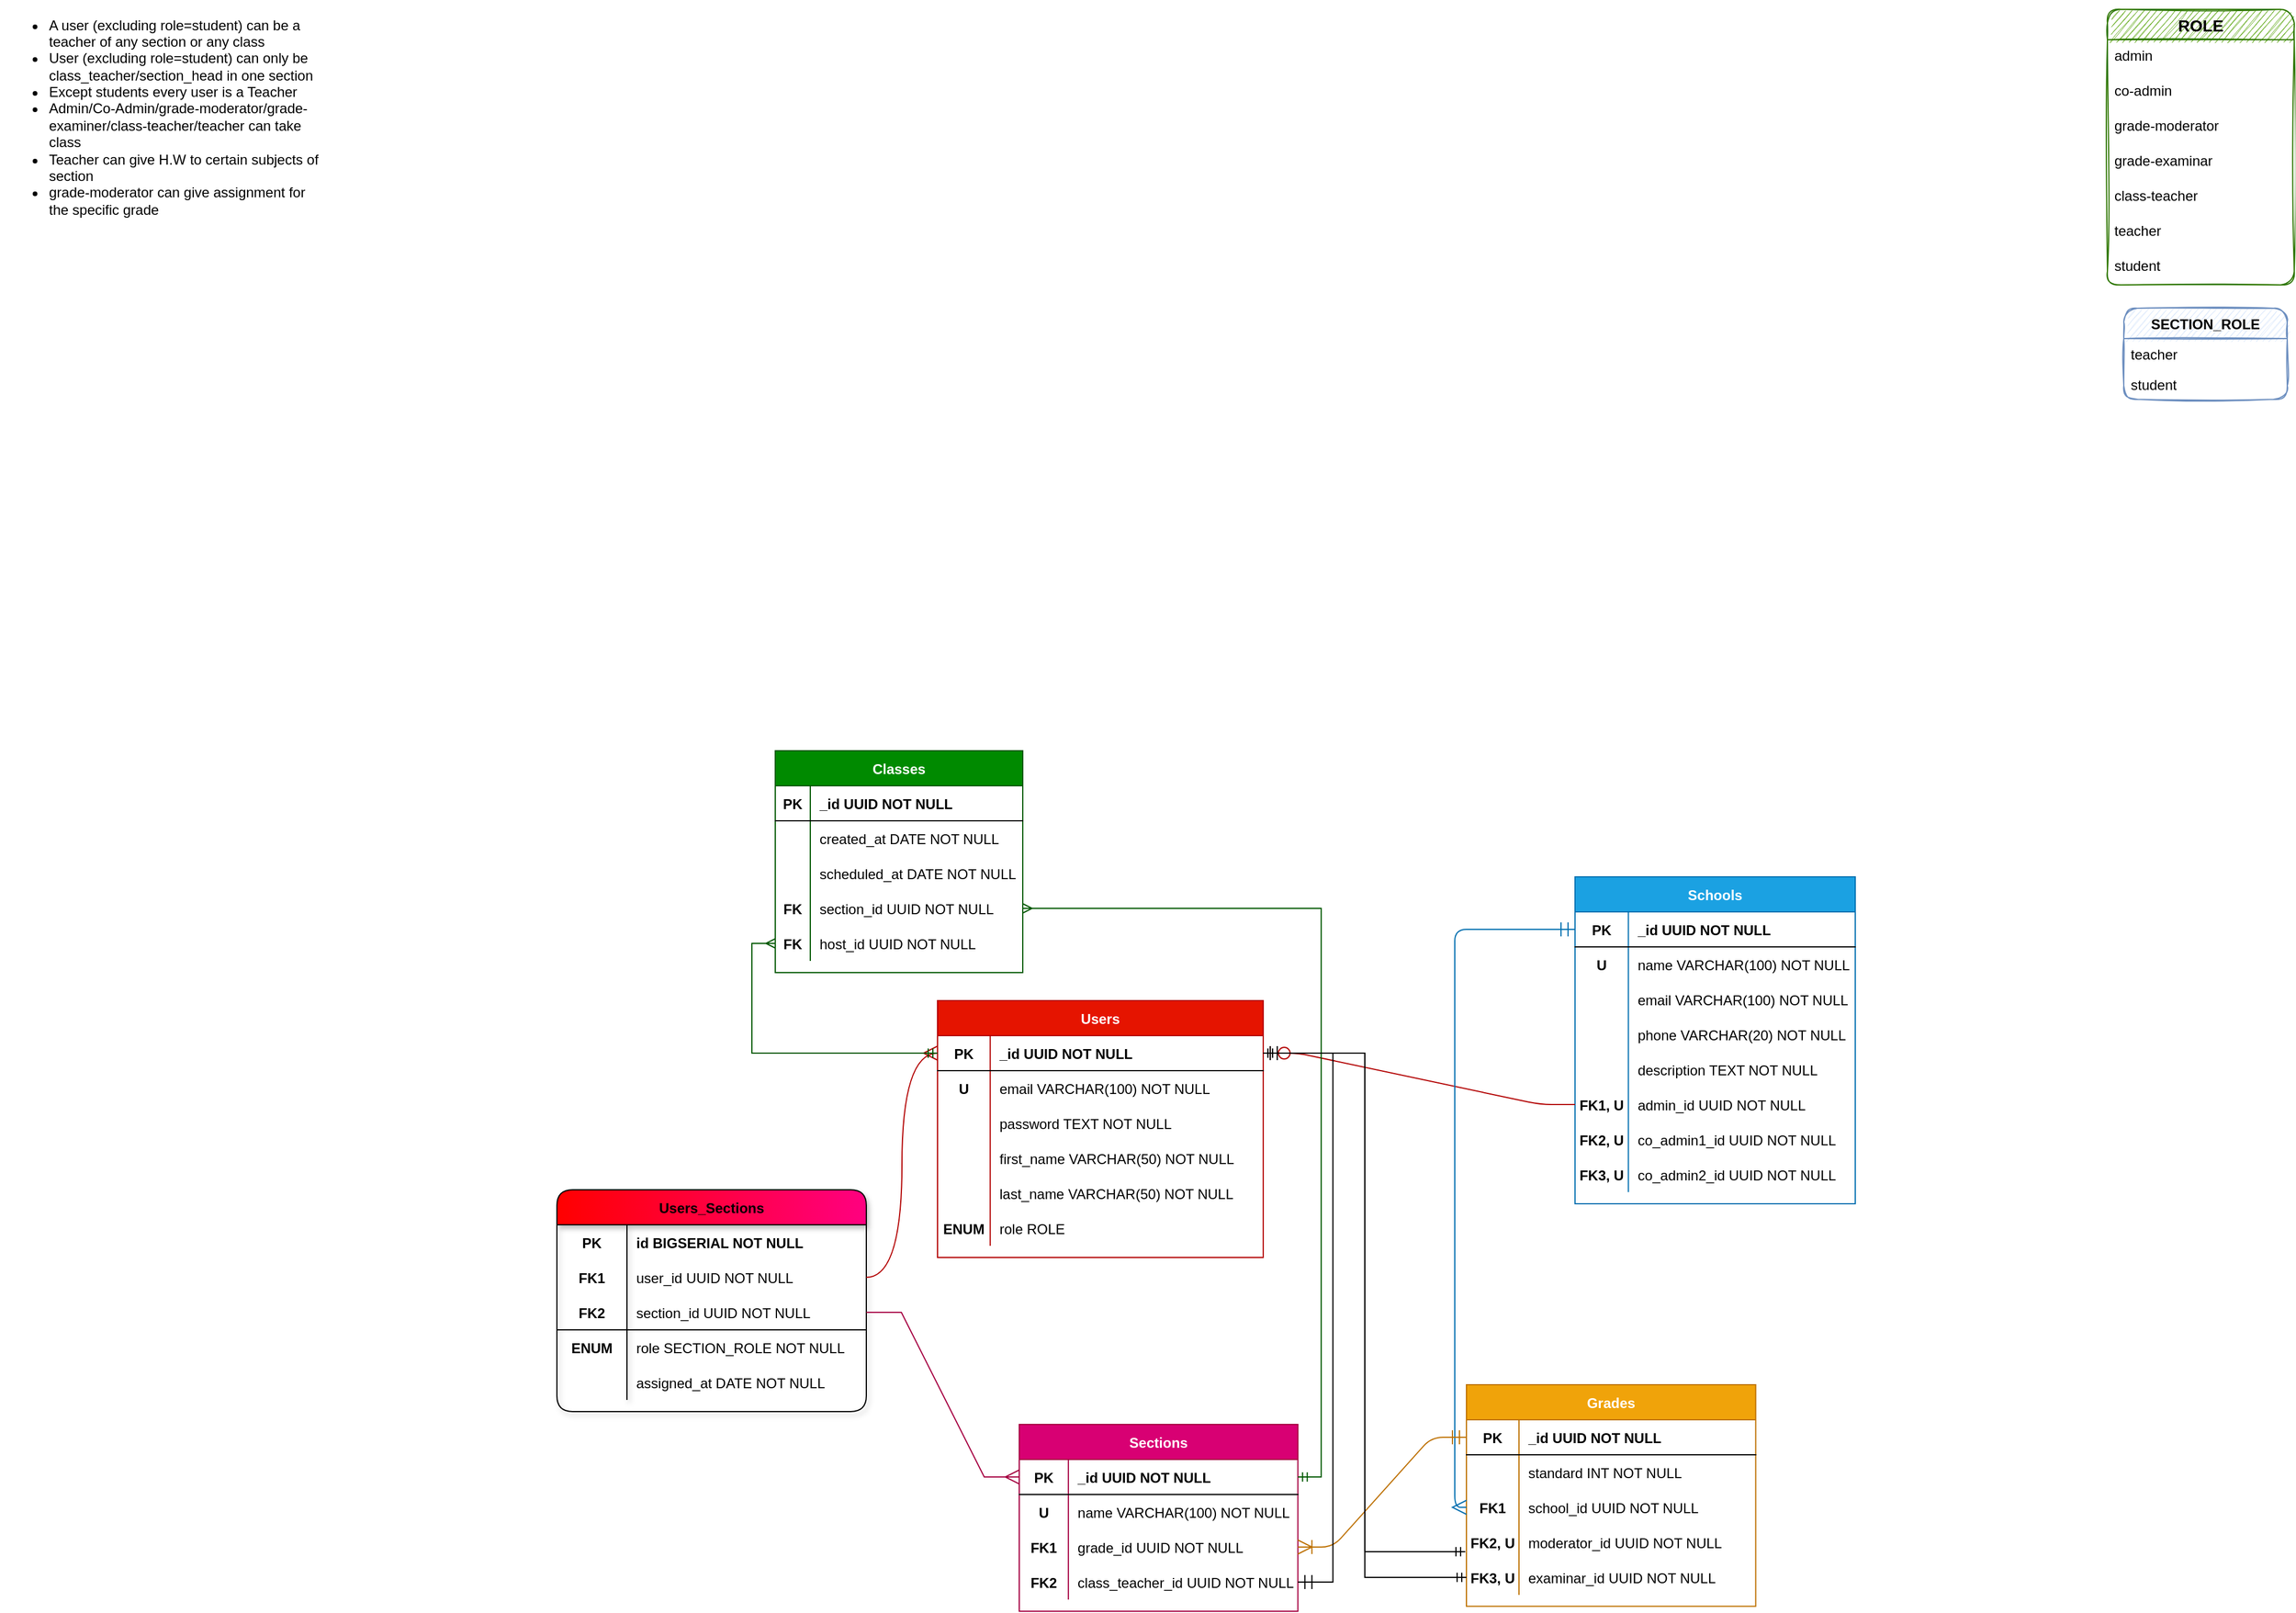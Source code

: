 <mxfile version="14.6.0" type="device"><diagram id="9uJruY_B-ZJQ3e48zENs" name="Page-1"><mxGraphModel dx="1117" dy="1097" grid="0" gridSize="10" guides="1" tooltips="1" connect="1" arrows="1" fold="1" page="1" pageScale="1" pageWidth="2000" pageHeight="2000" background="none" math="0" shadow="0"><root><mxCell id="0"/><mxCell id="1" parent="0"/><mxCell id="vzZMUvIyuzWuzPYx9TJ4-97" value="Users" style="shape=table;startSize=30;container=1;collapsible=1;childLayout=tableLayout;fixedRows=1;rowLines=0;fontStyle=1;align=center;resizeLast=1;fillColor=#e51400;strokeColor=#B20000;fontColor=#ffffff;sketch=0;rounded=0;shadow=0;swimlaneFillColor=none;" parent="1" vertex="1"><mxGeometry x="820" y="868" width="278.941" height="220" as="geometry"><mxRectangle x="30" y="170" width="60" height="30" as="alternateBounds"/></mxGeometry></mxCell><mxCell id="vzZMUvIyuzWuzPYx9TJ4-98" value="" style="shape=partialRectangle;collapsible=0;dropTarget=0;pointerEvents=0;fillColor=none;top=0;left=0;bottom=1;right=0;points=[[0,0.5],[1,0.5]];portConstraint=eastwest;" parent="vzZMUvIyuzWuzPYx9TJ4-97" vertex="1"><mxGeometry y="30" width="278.941" height="30" as="geometry"/></mxCell><mxCell id="vzZMUvIyuzWuzPYx9TJ4-99" value="PK" style="shape=partialRectangle;connectable=0;fillColor=none;top=0;left=0;bottom=0;right=0;fontStyle=1;overflow=hidden;" parent="vzZMUvIyuzWuzPYx9TJ4-98" vertex="1"><mxGeometry width="45.118" height="30" as="geometry"/></mxCell><mxCell id="vzZMUvIyuzWuzPYx9TJ4-100" value="_id UUID NOT NULL" style="shape=partialRectangle;connectable=0;fillColor=none;top=0;left=0;bottom=0;right=0;align=left;spacingLeft=6;fontStyle=1;overflow=hidden;" parent="vzZMUvIyuzWuzPYx9TJ4-98" vertex="1"><mxGeometry x="45.118" width="233.824" height="30" as="geometry"/></mxCell><mxCell id="vzZMUvIyuzWuzPYx9TJ4-101" value="" style="shape=partialRectangle;collapsible=0;dropTarget=0;pointerEvents=0;fillColor=none;top=0;left=0;bottom=0;right=0;points=[[0,0.5],[1,0.5]];portConstraint=eastwest;" parent="vzZMUvIyuzWuzPYx9TJ4-97" vertex="1"><mxGeometry y="60" width="278.941" height="30" as="geometry"/></mxCell><mxCell id="vzZMUvIyuzWuzPYx9TJ4-102" value="U" style="shape=partialRectangle;connectable=0;fillColor=none;top=0;left=0;bottom=0;right=0;editable=1;overflow=hidden;fontStyle=1" parent="vzZMUvIyuzWuzPYx9TJ4-101" vertex="1"><mxGeometry width="45.118" height="30" as="geometry"/></mxCell><mxCell id="vzZMUvIyuzWuzPYx9TJ4-103" value="email VARCHAR(100) NOT NULL" style="shape=partialRectangle;connectable=0;fillColor=none;top=0;left=0;bottom=0;right=0;align=left;spacingLeft=6;overflow=hidden;" parent="vzZMUvIyuzWuzPYx9TJ4-101" vertex="1"><mxGeometry x="45.118" width="233.824" height="30" as="geometry"/></mxCell><mxCell id="VkKOC9Zb0rtx2RtGFO4P-20" value="" style="shape=partialRectangle;collapsible=0;dropTarget=0;pointerEvents=0;fillColor=none;top=0;left=0;bottom=0;right=0;points=[[0,0.5],[1,0.5]];portConstraint=eastwest;" parent="vzZMUvIyuzWuzPYx9TJ4-97" vertex="1"><mxGeometry y="90" width="278.941" height="30" as="geometry"/></mxCell><mxCell id="VkKOC9Zb0rtx2RtGFO4P-21" value="" style="shape=partialRectangle;connectable=0;fillColor=none;top=0;left=0;bottom=0;right=0;editable=1;overflow=hidden;" parent="VkKOC9Zb0rtx2RtGFO4P-20" vertex="1"><mxGeometry width="45.118" height="30" as="geometry"/></mxCell><mxCell id="VkKOC9Zb0rtx2RtGFO4P-22" value="password TEXT NOT NULL" style="shape=partialRectangle;connectable=0;fillColor=none;top=0;left=0;bottom=0;right=0;align=left;spacingLeft=6;overflow=hidden;" parent="VkKOC9Zb0rtx2RtGFO4P-20" vertex="1"><mxGeometry x="45.118" width="233.824" height="30" as="geometry"/></mxCell><mxCell id="vzZMUvIyuzWuzPYx9TJ4-104" value="" style="shape=partialRectangle;collapsible=0;dropTarget=0;pointerEvents=0;fillColor=none;top=0;left=0;bottom=0;right=0;points=[[0,0.5],[1,0.5]];portConstraint=eastwest;" parent="vzZMUvIyuzWuzPYx9TJ4-97" vertex="1"><mxGeometry y="120" width="278.941" height="30" as="geometry"/></mxCell><mxCell id="vzZMUvIyuzWuzPYx9TJ4-105" value="" style="shape=partialRectangle;connectable=0;fillColor=none;top=0;left=0;bottom=0;right=0;editable=1;overflow=hidden;" parent="vzZMUvIyuzWuzPYx9TJ4-104" vertex="1"><mxGeometry width="45.118" height="30" as="geometry"/></mxCell><mxCell id="vzZMUvIyuzWuzPYx9TJ4-106" value="first_name VARCHAR(50) NOT NULL" style="shape=partialRectangle;connectable=0;fillColor=none;top=0;left=0;bottom=0;right=0;align=left;spacingLeft=6;overflow=hidden;" parent="vzZMUvIyuzWuzPYx9TJ4-104" vertex="1"><mxGeometry x="45.118" width="233.824" height="30" as="geometry"/></mxCell><mxCell id="vzZMUvIyuzWuzPYx9TJ4-107" value="" style="shape=partialRectangle;collapsible=0;dropTarget=0;pointerEvents=0;fillColor=none;top=0;left=0;bottom=0;right=0;points=[[0,0.5],[1,0.5]];portConstraint=eastwest;" parent="vzZMUvIyuzWuzPYx9TJ4-97" vertex="1"><mxGeometry y="150" width="278.941" height="30" as="geometry"/></mxCell><mxCell id="vzZMUvIyuzWuzPYx9TJ4-108" value="" style="shape=partialRectangle;connectable=0;fillColor=none;top=0;left=0;bottom=0;right=0;editable=1;overflow=hidden;" parent="vzZMUvIyuzWuzPYx9TJ4-107" vertex="1"><mxGeometry width="45.118" height="30" as="geometry"/></mxCell><mxCell id="vzZMUvIyuzWuzPYx9TJ4-109" value="last_name VARCHAR(50) NOT NULL" style="shape=partialRectangle;connectable=0;fillColor=none;top=0;left=0;bottom=0;right=0;align=left;spacingLeft=6;overflow=hidden;" parent="vzZMUvIyuzWuzPYx9TJ4-107" vertex="1"><mxGeometry x="45.118" width="233.824" height="30" as="geometry"/></mxCell><mxCell id="vzZMUvIyuzWuzPYx9TJ4-110" value="" style="shape=partialRectangle;collapsible=0;dropTarget=0;pointerEvents=0;fillColor=none;top=0;left=0;bottom=0;right=0;points=[[0,0.5],[1,0.5]];portConstraint=eastwest;" parent="vzZMUvIyuzWuzPYx9TJ4-97" vertex="1"><mxGeometry y="180" width="278.941" height="30" as="geometry"/></mxCell><mxCell id="vzZMUvIyuzWuzPYx9TJ4-111" value="ENUM" style="shape=partialRectangle;connectable=0;fillColor=none;top=0;left=0;bottom=0;right=0;editable=1;overflow=hidden;fontStyle=1" parent="vzZMUvIyuzWuzPYx9TJ4-110" vertex="1"><mxGeometry width="45.118" height="30" as="geometry"/></mxCell><mxCell id="vzZMUvIyuzWuzPYx9TJ4-112" value="role ROLE" style="shape=partialRectangle;connectable=0;fillColor=none;top=0;left=0;bottom=0;right=0;align=left;spacingLeft=6;overflow=hidden;" parent="vzZMUvIyuzWuzPYx9TJ4-110" vertex="1"><mxGeometry x="45.118" width="233.824" height="30" as="geometry"/></mxCell><mxCell id="vzZMUvIyuzWuzPYx9TJ4-119" value="Schools" style="shape=table;startSize=30;container=1;collapsible=1;childLayout=tableLayout;fixedRows=1;rowLines=0;fontStyle=1;align=center;resizeLast=1;fillColor=#1ba1e2;strokeColor=#006EAF;fontColor=#ffffff;" parent="1" vertex="1"><mxGeometry x="1366" y="762" width="240" height="280" as="geometry"/></mxCell><mxCell id="vzZMUvIyuzWuzPYx9TJ4-120" value="" style="shape=partialRectangle;collapsible=0;dropTarget=0;pointerEvents=0;fillColor=none;top=0;left=0;bottom=1;right=0;points=[[0,0.5],[1,0.5]];portConstraint=eastwest;" parent="vzZMUvIyuzWuzPYx9TJ4-119" vertex="1"><mxGeometry y="30" width="240" height="30" as="geometry"/></mxCell><mxCell id="vzZMUvIyuzWuzPYx9TJ4-121" value="PK" style="shape=partialRectangle;connectable=0;fillColor=none;top=0;left=0;bottom=0;right=0;fontStyle=1;overflow=hidden;" parent="vzZMUvIyuzWuzPYx9TJ4-120" vertex="1"><mxGeometry width="45.706" height="30" as="geometry"/></mxCell><mxCell id="vzZMUvIyuzWuzPYx9TJ4-122" value="_id UUID NOT NULL" style="shape=partialRectangle;connectable=0;fillColor=none;top=0;left=0;bottom=0;right=0;align=left;spacingLeft=6;fontStyle=1;overflow=hidden;" parent="vzZMUvIyuzWuzPYx9TJ4-120" vertex="1"><mxGeometry x="45.706" width="194.294" height="30" as="geometry"/></mxCell><mxCell id="vzZMUvIyuzWuzPYx9TJ4-123" value="" style="shape=partialRectangle;collapsible=0;dropTarget=0;pointerEvents=0;fillColor=none;top=0;left=0;bottom=0;right=0;points=[[0,0.5],[1,0.5]];portConstraint=eastwest;" parent="vzZMUvIyuzWuzPYx9TJ4-119" vertex="1"><mxGeometry y="60" width="240" height="30" as="geometry"/></mxCell><mxCell id="vzZMUvIyuzWuzPYx9TJ4-124" value="U" style="shape=partialRectangle;connectable=0;fillColor=none;top=0;left=0;bottom=0;right=0;editable=1;overflow=hidden;fontStyle=1" parent="vzZMUvIyuzWuzPYx9TJ4-123" vertex="1"><mxGeometry width="45.706" height="30" as="geometry"/></mxCell><mxCell id="vzZMUvIyuzWuzPYx9TJ4-125" value="name VARCHAR(100) NOT NULL" style="shape=partialRectangle;connectable=0;fillColor=none;top=0;left=0;bottom=0;right=0;align=left;spacingLeft=6;overflow=hidden;" parent="vzZMUvIyuzWuzPYx9TJ4-123" vertex="1"><mxGeometry x="45.706" width="194.294" height="30" as="geometry"/></mxCell><mxCell id="vzZMUvIyuzWuzPYx9TJ4-129" value="" style="shape=partialRectangle;collapsible=0;dropTarget=0;pointerEvents=0;fillColor=none;top=0;left=0;bottom=0;right=0;points=[[0,0.5],[1,0.5]];portConstraint=eastwest;" parent="vzZMUvIyuzWuzPYx9TJ4-119" vertex="1"><mxGeometry y="90" width="240" height="30" as="geometry"/></mxCell><mxCell id="vzZMUvIyuzWuzPYx9TJ4-130" value="" style="shape=partialRectangle;connectable=0;fillColor=none;top=0;left=0;bottom=0;right=0;editable=1;overflow=hidden;" parent="vzZMUvIyuzWuzPYx9TJ4-129" vertex="1"><mxGeometry width="45.706" height="30" as="geometry"/></mxCell><mxCell id="vzZMUvIyuzWuzPYx9TJ4-131" value="email VARCHAR(100) NOT NULL" style="shape=partialRectangle;connectable=0;fillColor=none;top=0;left=0;bottom=0;right=0;align=left;spacingLeft=6;overflow=hidden;" parent="vzZMUvIyuzWuzPYx9TJ4-129" vertex="1"><mxGeometry x="45.706" width="194.294" height="30" as="geometry"/></mxCell><mxCell id="vzZMUvIyuzWuzPYx9TJ4-132" value="" style="shape=partialRectangle;collapsible=0;dropTarget=0;pointerEvents=0;fillColor=none;top=0;left=0;bottom=0;right=0;points=[[0,0.5],[1,0.5]];portConstraint=eastwest;" parent="vzZMUvIyuzWuzPYx9TJ4-119" vertex="1"><mxGeometry y="120" width="240" height="30" as="geometry"/></mxCell><mxCell id="vzZMUvIyuzWuzPYx9TJ4-133" value="" style="shape=partialRectangle;connectable=0;fillColor=none;top=0;left=0;bottom=0;right=0;editable=1;overflow=hidden;" parent="vzZMUvIyuzWuzPYx9TJ4-132" vertex="1"><mxGeometry width="45.706" height="30" as="geometry"/></mxCell><mxCell id="vzZMUvIyuzWuzPYx9TJ4-134" value="phone VARCHAR(20) NOT NULL" style="shape=partialRectangle;connectable=0;fillColor=none;top=0;left=0;bottom=0;right=0;align=left;spacingLeft=6;overflow=hidden;" parent="vzZMUvIyuzWuzPYx9TJ4-132" vertex="1"><mxGeometry x="45.706" width="194.294" height="30" as="geometry"/></mxCell><mxCell id="vzZMUvIyuzWuzPYx9TJ4-135" value="" style="shape=partialRectangle;collapsible=0;dropTarget=0;pointerEvents=0;fillColor=none;top=0;left=0;bottom=0;right=0;points=[[0,0.5],[1,0.5]];portConstraint=eastwest;" parent="vzZMUvIyuzWuzPYx9TJ4-119" vertex="1"><mxGeometry y="150" width="240" height="30" as="geometry"/></mxCell><mxCell id="vzZMUvIyuzWuzPYx9TJ4-136" value="" style="shape=partialRectangle;connectable=0;fillColor=none;top=0;left=0;bottom=0;right=0;editable=1;overflow=hidden;" parent="vzZMUvIyuzWuzPYx9TJ4-135" vertex="1"><mxGeometry width="45.706" height="30" as="geometry"/></mxCell><mxCell id="vzZMUvIyuzWuzPYx9TJ4-137" value="description TEXT NOT NULL" style="shape=partialRectangle;connectable=0;fillColor=none;top=0;left=0;bottom=0;right=0;align=left;spacingLeft=6;overflow=hidden;" parent="vzZMUvIyuzWuzPYx9TJ4-135" vertex="1"><mxGeometry x="45.706" width="194.294" height="30" as="geometry"/></mxCell><mxCell id="vzZMUvIyuzWuzPYx9TJ4-126" value="" style="shape=partialRectangle;collapsible=0;dropTarget=0;pointerEvents=0;fillColor=none;top=0;left=0;bottom=0;right=0;points=[[0,0.5],[1,0.5]];portConstraint=eastwest;" parent="vzZMUvIyuzWuzPYx9TJ4-119" vertex="1"><mxGeometry y="180" width="240" height="30" as="geometry"/></mxCell><mxCell id="vzZMUvIyuzWuzPYx9TJ4-127" value="FK1, U" style="shape=partialRectangle;connectable=0;fillColor=none;top=0;left=0;bottom=0;right=0;editable=1;overflow=hidden;fontStyle=1" parent="vzZMUvIyuzWuzPYx9TJ4-126" vertex="1"><mxGeometry width="45.706" height="30" as="geometry"/></mxCell><mxCell id="vzZMUvIyuzWuzPYx9TJ4-128" value="admin_id UUID NOT NULL" style="shape=partialRectangle;connectable=0;fillColor=none;top=0;left=0;bottom=0;right=0;align=left;spacingLeft=6;overflow=hidden;" parent="vzZMUvIyuzWuzPYx9TJ4-126" vertex="1"><mxGeometry x="45.706" width="194.294" height="30" as="geometry"/></mxCell><mxCell id="fAcGvrhCAj9ag4FXodnH-91" value="" style="shape=partialRectangle;collapsible=0;dropTarget=0;pointerEvents=0;fillColor=none;top=0;left=0;bottom=0;right=0;points=[[0,0.5],[1,0.5]];portConstraint=eastwest;" parent="vzZMUvIyuzWuzPYx9TJ4-119" vertex="1"><mxGeometry y="210" width="240" height="30" as="geometry"/></mxCell><mxCell id="fAcGvrhCAj9ag4FXodnH-92" value="FK2, U" style="shape=partialRectangle;connectable=0;fillColor=none;top=0;left=0;bottom=0;right=0;editable=1;overflow=hidden;fontStyle=1" parent="fAcGvrhCAj9ag4FXodnH-91" vertex="1"><mxGeometry width="45.706" height="30" as="geometry"/></mxCell><mxCell id="fAcGvrhCAj9ag4FXodnH-93" value="co_admin1_id UUID NOT NULL" style="shape=partialRectangle;connectable=0;fillColor=none;top=0;left=0;bottom=0;right=0;align=left;spacingLeft=6;overflow=hidden;" parent="fAcGvrhCAj9ag4FXodnH-91" vertex="1"><mxGeometry x="45.706" width="194.294" height="30" as="geometry"/></mxCell><mxCell id="fAcGvrhCAj9ag4FXodnH-94" value="" style="shape=partialRectangle;collapsible=0;dropTarget=0;pointerEvents=0;fillColor=none;top=0;left=0;bottom=0;right=0;points=[[0,0.5],[1,0.5]];portConstraint=eastwest;" parent="vzZMUvIyuzWuzPYx9TJ4-119" vertex="1"><mxGeometry y="240" width="240" height="30" as="geometry"/></mxCell><mxCell id="fAcGvrhCAj9ag4FXodnH-95" value="FK3, U" style="shape=partialRectangle;connectable=0;fillColor=none;top=0;left=0;bottom=0;right=0;editable=1;overflow=hidden;fontStyle=1" parent="fAcGvrhCAj9ag4FXodnH-94" vertex="1"><mxGeometry width="45.706" height="30" as="geometry"/></mxCell><mxCell id="fAcGvrhCAj9ag4FXodnH-96" value="co_admin2_id UUID NOT NULL" style="shape=partialRectangle;connectable=0;fillColor=none;top=0;left=0;bottom=0;right=0;align=left;spacingLeft=6;overflow=hidden;" parent="fAcGvrhCAj9ag4FXodnH-94" vertex="1"><mxGeometry x="45.706" width="194.294" height="30" as="geometry"/></mxCell><mxCell id="vzZMUvIyuzWuzPYx9TJ4-138" value="Grades" style="shape=table;startSize=30;container=1;collapsible=1;childLayout=tableLayout;fixedRows=1;rowLines=0;fontStyle=1;align=center;resizeLast=1;fillColor=#f0a30a;strokeColor=#BD7000;fontColor=#ffffff;" parent="1" vertex="1"><mxGeometry x="1273" y="1197" width="247.75" height="189.75" as="geometry"/></mxCell><mxCell id="vzZMUvIyuzWuzPYx9TJ4-139" value="" style="shape=partialRectangle;collapsible=0;dropTarget=0;pointerEvents=0;fillColor=none;top=0;left=0;bottom=1;right=0;points=[[0,0.5],[1,0.5]];portConstraint=eastwest;" parent="vzZMUvIyuzWuzPYx9TJ4-138" vertex="1"><mxGeometry y="30" width="247.75" height="30" as="geometry"/></mxCell><mxCell id="vzZMUvIyuzWuzPYx9TJ4-140" value="PK" style="shape=partialRectangle;connectable=0;fillColor=none;top=0;left=0;bottom=0;right=0;fontStyle=1;overflow=hidden;" parent="vzZMUvIyuzWuzPYx9TJ4-139" vertex="1"><mxGeometry width="45" height="30" as="geometry"/></mxCell><mxCell id="vzZMUvIyuzWuzPYx9TJ4-141" value="_id UUID NOT NULL" style="shape=partialRectangle;connectable=0;fillColor=none;top=0;left=0;bottom=0;right=0;align=left;spacingLeft=6;fontStyle=1;overflow=hidden;" parent="vzZMUvIyuzWuzPYx9TJ4-139" vertex="1"><mxGeometry x="45" width="202.75" height="30" as="geometry"/></mxCell><mxCell id="vzZMUvIyuzWuzPYx9TJ4-142" value="" style="shape=partialRectangle;collapsible=0;dropTarget=0;pointerEvents=0;fillColor=none;top=0;left=0;bottom=0;right=0;points=[[0,0.5],[1,0.5]];portConstraint=eastwest;" parent="vzZMUvIyuzWuzPYx9TJ4-138" vertex="1"><mxGeometry y="60" width="247.75" height="30" as="geometry"/></mxCell><mxCell id="vzZMUvIyuzWuzPYx9TJ4-143" value="" style="shape=partialRectangle;connectable=0;fillColor=none;top=0;left=0;bottom=0;right=0;editable=1;overflow=hidden;" parent="vzZMUvIyuzWuzPYx9TJ4-142" vertex="1"><mxGeometry width="45" height="30" as="geometry"/></mxCell><mxCell id="vzZMUvIyuzWuzPYx9TJ4-144" value="standard INT NOT NULL" style="shape=partialRectangle;connectable=0;fillColor=none;top=0;left=0;bottom=0;right=0;align=left;spacingLeft=6;overflow=hidden;" parent="vzZMUvIyuzWuzPYx9TJ4-142" vertex="1"><mxGeometry x="45" width="202.75" height="30" as="geometry"/></mxCell><mxCell id="vzZMUvIyuzWuzPYx9TJ4-145" value="" style="shape=partialRectangle;collapsible=0;dropTarget=0;pointerEvents=0;fillColor=none;top=0;left=0;bottom=0;right=0;points=[[0,0.5],[1,0.5]];portConstraint=eastwest;" parent="vzZMUvIyuzWuzPYx9TJ4-138" vertex="1"><mxGeometry y="90" width="247.75" height="30" as="geometry"/></mxCell><mxCell id="vzZMUvIyuzWuzPYx9TJ4-146" value="FK1" style="shape=partialRectangle;connectable=0;fillColor=none;top=0;left=0;bottom=0;right=0;editable=1;overflow=hidden;fontStyle=1" parent="vzZMUvIyuzWuzPYx9TJ4-145" vertex="1"><mxGeometry width="45" height="30" as="geometry"/></mxCell><mxCell id="vzZMUvIyuzWuzPYx9TJ4-147" value="school_id UUID NOT NULL" style="shape=partialRectangle;connectable=0;fillColor=none;top=0;left=0;bottom=0;right=0;align=left;spacingLeft=6;overflow=hidden;" parent="vzZMUvIyuzWuzPYx9TJ4-145" vertex="1"><mxGeometry x="45" width="202.75" height="30" as="geometry"/></mxCell><mxCell id="fAcGvrhCAj9ag4FXodnH-66" value="" style="shape=partialRectangle;collapsible=0;dropTarget=0;pointerEvents=0;fillColor=none;top=0;left=0;bottom=0;right=0;points=[[0,0.5],[1,0.5]];portConstraint=eastwest;" parent="vzZMUvIyuzWuzPYx9TJ4-138" vertex="1"><mxGeometry y="120" width="247.75" height="30" as="geometry"/></mxCell><mxCell id="fAcGvrhCAj9ag4FXodnH-67" value="FK2, U" style="shape=partialRectangle;connectable=0;fillColor=none;top=0;left=0;bottom=0;right=0;editable=1;overflow=hidden;fontStyle=1" parent="fAcGvrhCAj9ag4FXodnH-66" vertex="1"><mxGeometry width="45" height="30" as="geometry"/></mxCell><mxCell id="fAcGvrhCAj9ag4FXodnH-68" value="moderator_id UUID NOT NULL" style="shape=partialRectangle;connectable=0;fillColor=none;top=0;left=0;bottom=0;right=0;align=left;spacingLeft=6;overflow=hidden;" parent="fAcGvrhCAj9ag4FXodnH-66" vertex="1"><mxGeometry x="45" width="202.75" height="30" as="geometry"/></mxCell><mxCell id="fAcGvrhCAj9ag4FXodnH-69" value="" style="shape=partialRectangle;collapsible=0;dropTarget=0;pointerEvents=0;fillColor=none;top=0;left=0;bottom=0;right=0;points=[[0,0.5],[1,0.5]];portConstraint=eastwest;" parent="vzZMUvIyuzWuzPYx9TJ4-138" vertex="1"><mxGeometry y="150" width="247.75" height="30" as="geometry"/></mxCell><mxCell id="fAcGvrhCAj9ag4FXodnH-70" value="FK3, U" style="shape=partialRectangle;connectable=0;fillColor=none;top=0;left=0;bottom=0;right=0;editable=1;overflow=hidden;fontStyle=1" parent="fAcGvrhCAj9ag4FXodnH-69" vertex="1"><mxGeometry width="45" height="30" as="geometry"/></mxCell><mxCell id="fAcGvrhCAj9ag4FXodnH-71" value="examinar_id UUID NOT NULL" style="shape=partialRectangle;connectable=0;fillColor=none;top=0;left=0;bottom=0;right=0;align=left;spacingLeft=6;overflow=hidden;" parent="fAcGvrhCAj9ag4FXodnH-69" vertex="1"><mxGeometry x="45" width="202.75" height="30" as="geometry"/></mxCell><mxCell id="vzZMUvIyuzWuzPYx9TJ4-148" value="Sections" style="shape=table;startSize=30;container=1;collapsible=1;childLayout=tableLayout;fixedRows=1;rowLines=0;fontStyle=1;align=center;resizeLast=1;fillColor=#d80073;strokeColor=#A50040;fontColor=#ffffff;" parent="1" vertex="1"><mxGeometry x="890" y="1231" width="238.643" height="160" as="geometry"/></mxCell><mxCell id="vzZMUvIyuzWuzPYx9TJ4-149" value="" style="shape=partialRectangle;collapsible=0;dropTarget=0;pointerEvents=0;fillColor=none;top=0;left=0;bottom=1;right=0;points=[[0,0.5],[1,0.5]];portConstraint=eastwest;" parent="vzZMUvIyuzWuzPYx9TJ4-148" vertex="1"><mxGeometry y="30" width="238.643" height="30" as="geometry"/></mxCell><mxCell id="vzZMUvIyuzWuzPYx9TJ4-150" value="PK" style="shape=partialRectangle;connectable=0;fillColor=none;top=0;left=0;bottom=0;right=0;fontStyle=1;overflow=hidden;" parent="vzZMUvIyuzWuzPYx9TJ4-149" vertex="1"><mxGeometry width="42.059" height="30" as="geometry"/></mxCell><mxCell id="vzZMUvIyuzWuzPYx9TJ4-151" value="_id UUID NOT NULL" style="shape=partialRectangle;connectable=0;fillColor=none;top=0;left=0;bottom=0;right=0;align=left;spacingLeft=6;fontStyle=1;overflow=hidden;" parent="vzZMUvIyuzWuzPYx9TJ4-149" vertex="1"><mxGeometry x="42.059" width="196.584" height="30" as="geometry"/></mxCell><mxCell id="vzZMUvIyuzWuzPYx9TJ4-152" value="" style="shape=partialRectangle;collapsible=0;dropTarget=0;pointerEvents=0;fillColor=none;top=0;left=0;bottom=0;right=0;points=[[0,0.5],[1,0.5]];portConstraint=eastwest;" parent="vzZMUvIyuzWuzPYx9TJ4-148" vertex="1"><mxGeometry y="60" width="238.643" height="30" as="geometry"/></mxCell><mxCell id="vzZMUvIyuzWuzPYx9TJ4-153" value="U" style="shape=partialRectangle;connectable=0;fillColor=none;top=0;left=0;bottom=0;right=0;editable=1;overflow=hidden;fontStyle=1" parent="vzZMUvIyuzWuzPYx9TJ4-152" vertex="1"><mxGeometry width="42.059" height="30" as="geometry"/></mxCell><mxCell id="vzZMUvIyuzWuzPYx9TJ4-154" value="name VARCHAR(100) NOT NULL" style="shape=partialRectangle;connectable=0;fillColor=none;top=0;left=0;bottom=0;right=0;align=left;spacingLeft=6;overflow=hidden;" parent="vzZMUvIyuzWuzPYx9TJ4-152" vertex="1"><mxGeometry x="42.059" width="196.584" height="30" as="geometry"/></mxCell><mxCell id="vzZMUvIyuzWuzPYx9TJ4-155" value="" style="shape=partialRectangle;collapsible=0;dropTarget=0;pointerEvents=0;fillColor=none;top=0;left=0;bottom=0;right=0;points=[[0,0.5],[1,0.5]];portConstraint=eastwest;" parent="vzZMUvIyuzWuzPYx9TJ4-148" vertex="1"><mxGeometry y="90" width="238.643" height="30" as="geometry"/></mxCell><mxCell id="vzZMUvIyuzWuzPYx9TJ4-156" value="FK1" style="shape=partialRectangle;connectable=0;fillColor=none;top=0;left=0;bottom=0;right=0;editable=1;overflow=hidden;fontStyle=1" parent="vzZMUvIyuzWuzPYx9TJ4-155" vertex="1"><mxGeometry width="42.059" height="30" as="geometry"/></mxCell><mxCell id="vzZMUvIyuzWuzPYx9TJ4-157" value="grade_id UUID NOT NULL" style="shape=partialRectangle;connectable=0;fillColor=none;top=0;left=0;bottom=0;right=0;align=left;spacingLeft=6;overflow=hidden;" parent="vzZMUvIyuzWuzPYx9TJ4-155" vertex="1"><mxGeometry x="42.059" width="196.584" height="30" as="geometry"/></mxCell><mxCell id="vzZMUvIyuzWuzPYx9TJ4-158" value="" style="shape=partialRectangle;collapsible=0;dropTarget=0;pointerEvents=0;fillColor=none;top=0;left=0;bottom=0;right=0;points=[[0,0.5],[1,0.5]];portConstraint=eastwest;" parent="vzZMUvIyuzWuzPYx9TJ4-148" vertex="1"><mxGeometry y="120" width="238.643" height="30" as="geometry"/></mxCell><mxCell id="vzZMUvIyuzWuzPYx9TJ4-159" value="FK2" style="shape=partialRectangle;connectable=0;fillColor=none;top=0;left=0;bottom=0;right=0;editable=1;overflow=hidden;fontStyle=1" parent="vzZMUvIyuzWuzPYx9TJ4-158" vertex="1"><mxGeometry width="42.059" height="30" as="geometry"/></mxCell><mxCell id="vzZMUvIyuzWuzPYx9TJ4-160" value="class_teacher_id UUID NOT NULL" style="shape=partialRectangle;connectable=0;fillColor=none;top=0;left=0;bottom=0;right=0;align=left;spacingLeft=6;overflow=hidden;" parent="vzZMUvIyuzWuzPYx9TJ4-158" vertex="1"><mxGeometry x="42.059" width="196.584" height="30" as="geometry"/></mxCell><mxCell id="vzZMUvIyuzWuzPYx9TJ4-161" value="ROLE" style="swimlane;fontStyle=1;childLayout=stackLayout;horizontal=1;startSize=26;horizontalStack=0;resizeParent=1;resizeParentMax=0;resizeLast=0;collapsible=1;marginBottom=0;align=center;fontSize=14;glass=0;rounded=1;shadow=0;sketch=1;swimlaneLine=1;fillColor=#60a917;strokeColor=#2D7600;" parent="1" vertex="1"><mxGeometry x="1822" y="19" width="160" height="236" as="geometry"><mxRectangle x="390" y="80" width="50" height="26" as="alternateBounds"/></mxGeometry></mxCell><mxCell id="vzZMUvIyuzWuzPYx9TJ4-162" value="admin" style="text;strokeColor=none;fillColor=none;spacingLeft=4;spacingRight=4;overflow=hidden;rotatable=0;points=[[0,0.5],[1,0.5]];portConstraint=eastwest;fontSize=12;" parent="vzZMUvIyuzWuzPYx9TJ4-161" vertex="1"><mxGeometry y="26" width="160" height="30" as="geometry"/></mxCell><mxCell id="vzZMUvIyuzWuzPYx9TJ4-163" value="co-admin" style="text;strokeColor=none;fillColor=none;spacingLeft=4;spacingRight=4;overflow=hidden;rotatable=0;points=[[0,0.5],[1,0.5]];portConstraint=eastwest;fontSize=12;" parent="vzZMUvIyuzWuzPYx9TJ4-161" vertex="1"><mxGeometry y="56" width="160" height="30" as="geometry"/></mxCell><mxCell id="vzZMUvIyuzWuzPYx9TJ4-164" value="grade-moderator" style="text;strokeColor=none;fillColor=none;spacingLeft=4;spacingRight=4;overflow=hidden;rotatable=0;points=[[0,0.5],[1,0.5]];portConstraint=eastwest;fontSize=12;" parent="vzZMUvIyuzWuzPYx9TJ4-161" vertex="1"><mxGeometry y="86" width="160" height="30" as="geometry"/></mxCell><mxCell id="vzZMUvIyuzWuzPYx9TJ4-165" value="grade-examinar" style="text;strokeColor=none;fillColor=none;spacingLeft=4;spacingRight=4;overflow=hidden;rotatable=0;points=[[0,0.5],[1,0.5]];portConstraint=eastwest;fontSize=12;" parent="vzZMUvIyuzWuzPYx9TJ4-161" vertex="1"><mxGeometry y="116" width="160" height="30" as="geometry"/></mxCell><mxCell id="vzZMUvIyuzWuzPYx9TJ4-166" value="class-teacher" style="text;strokeColor=none;fillColor=none;spacingLeft=4;spacingRight=4;overflow=hidden;rotatable=0;points=[[0,0.5],[1,0.5]];portConstraint=eastwest;fontSize=12;" parent="vzZMUvIyuzWuzPYx9TJ4-161" vertex="1"><mxGeometry y="146" width="160" height="30" as="geometry"/></mxCell><mxCell id="VkKOC9Zb0rtx2RtGFO4P-23" value="teacher" style="text;strokeColor=none;fillColor=none;spacingLeft=4;spacingRight=4;overflow=hidden;rotatable=0;points=[[0,0.5],[1,0.5]];portConstraint=eastwest;fontSize=12;" parent="vzZMUvIyuzWuzPYx9TJ4-161" vertex="1"><mxGeometry y="176" width="160" height="30" as="geometry"/></mxCell><mxCell id="vzZMUvIyuzWuzPYx9TJ4-167" value="student" style="text;strokeColor=none;fillColor=none;spacingLeft=4;spacingRight=4;overflow=hidden;rotatable=0;points=[[0,0.5],[1,0.5]];portConstraint=eastwest;fontSize=12;" parent="vzZMUvIyuzWuzPYx9TJ4-161" vertex="1"><mxGeometry y="206" width="160" height="30" as="geometry"/></mxCell><mxCell id="vzZMUvIyuzWuzPYx9TJ4-168" value="" style="edgeStyle=entityRelationEdgeStyle;fontSize=12;html=1;endArrow=none;endFill=0;exitX=1;exitY=0.5;exitDx=0;exitDy=0;startArrow=ERzeroToOne;startFill=1;fillColor=#e51400;strokeColor=#B20000;startSize=10;endSize=10;" parent="1" source="vzZMUvIyuzWuzPYx9TJ4-98" target="vzZMUvIyuzWuzPYx9TJ4-126" edge="1"><mxGeometry width="100" height="100" relative="1" as="geometry"><mxPoint x="300" y="528" as="sourcePoint"/><mxPoint x="400" y="428" as="targetPoint"/></mxGeometry></mxCell><mxCell id="vzZMUvIyuzWuzPYx9TJ4-169" value="" style="edgeStyle=orthogonalEdgeStyle;fontSize=12;html=1;endArrow=ERmany;startArrow=ERmandOne;fillColor=#1ba1e2;strokeColor=#006EAF;startSize=10;endSize=10;entryX=0;entryY=0.5;entryDx=0;entryDy=0;endFill=0;" parent="1" source="vzZMUvIyuzWuzPYx9TJ4-120" target="vzZMUvIyuzWuzPYx9TJ4-145" edge="1"><mxGeometry width="100" height="100" relative="1" as="geometry"><mxPoint x="340" y="440" as="sourcePoint"/><mxPoint x="838" y="668" as="targetPoint"/></mxGeometry></mxCell><mxCell id="vzZMUvIyuzWuzPYx9TJ4-170" value="" style="edgeStyle=entityRelationEdgeStyle;fontSize=12;html=1;endArrow=ERoneToMany;startArrow=ERmandOne;fillColor=#f0a30a;strokeColor=#BD7000;startSize=10;endSize=10;" parent="1" source="vzZMUvIyuzWuzPYx9TJ4-139" target="vzZMUvIyuzWuzPYx9TJ4-155" edge="1"><mxGeometry width="100" height="100" relative="1" as="geometry"><mxPoint x="600" y="698" as="sourcePoint"/><mxPoint x="710" y="908" as="targetPoint"/></mxGeometry></mxCell><mxCell id="vzZMUvIyuzWuzPYx9TJ4-177" value="Users_Sections" style="shape=table;startSize=30;container=1;collapsible=1;childLayout=tableLayout;fixedRows=1;rowLines=0;fontStyle=1;align=center;resizeLast=1;rounded=1;shadow=1;comic=0;sketch=0;swimlaneFillColor=none;gradientDirection=east;fillColor=#FF0000;gradientColor=#FF0080;" parent="1" vertex="1"><mxGeometry x="494" y="1030" width="265" height="190" as="geometry"/></mxCell><mxCell id="vzZMUvIyuzWuzPYx9TJ4-178" value="" style="shape=partialRectangle;collapsible=0;dropTarget=0;pointerEvents=0;fillColor=none;top=0;left=0;bottom=0;right=0;points=[[0,0.5],[1,0.5]];portConstraint=eastwest;" parent="vzZMUvIyuzWuzPYx9TJ4-177" vertex="1"><mxGeometry y="30" width="265" height="30" as="geometry"/></mxCell><mxCell id="vzZMUvIyuzWuzPYx9TJ4-179" value="PK" style="shape=partialRectangle;connectable=0;fillColor=none;top=0;left=0;bottom=0;right=0;editable=1;overflow=hidden;fontStyle=1" parent="vzZMUvIyuzWuzPYx9TJ4-178" vertex="1"><mxGeometry width="60" height="30" as="geometry"/></mxCell><mxCell id="vzZMUvIyuzWuzPYx9TJ4-180" value="id BIGSERIAL NOT NULL" style="shape=partialRectangle;connectable=0;fillColor=none;top=0;left=0;bottom=0;right=0;align=left;spacingLeft=6;overflow=hidden;fontStyle=1" parent="vzZMUvIyuzWuzPYx9TJ4-178" vertex="1"><mxGeometry x="60" width="205" height="30" as="geometry"/></mxCell><mxCell id="vzZMUvIyuzWuzPYx9TJ4-181" value="" style="shape=partialRectangle;collapsible=0;dropTarget=0;pointerEvents=0;fillColor=none;top=0;left=0;bottom=0;right=0;points=[[0,0.5],[1,0.5]];portConstraint=eastwest;" parent="vzZMUvIyuzWuzPYx9TJ4-177" vertex="1"><mxGeometry y="60" width="265" height="30" as="geometry"/></mxCell><mxCell id="vzZMUvIyuzWuzPYx9TJ4-182" value="FK1" style="shape=partialRectangle;connectable=0;fillColor=none;top=0;left=0;bottom=0;right=0;fontStyle=1;overflow=hidden;" parent="vzZMUvIyuzWuzPYx9TJ4-181" vertex="1"><mxGeometry width="60" height="30" as="geometry"/></mxCell><mxCell id="vzZMUvIyuzWuzPYx9TJ4-183" value="user_id UUID NOT NULL" style="shape=partialRectangle;connectable=0;fillColor=none;top=0;left=0;bottom=0;right=0;align=left;spacingLeft=6;fontStyle=0;overflow=hidden;" parent="vzZMUvIyuzWuzPYx9TJ4-181" vertex="1"><mxGeometry x="60" width="205" height="30" as="geometry"/></mxCell><mxCell id="vzZMUvIyuzWuzPYx9TJ4-184" value="" style="shape=partialRectangle;collapsible=0;dropTarget=0;pointerEvents=0;fillColor=none;top=0;left=0;bottom=1;right=0;points=[[0,0.5],[1,0.5]];portConstraint=eastwest;" parent="vzZMUvIyuzWuzPYx9TJ4-177" vertex="1"><mxGeometry y="90" width="265" height="30" as="geometry"/></mxCell><mxCell id="vzZMUvIyuzWuzPYx9TJ4-185" value="FK2" style="shape=partialRectangle;connectable=0;fillColor=none;top=0;left=0;bottom=0;right=0;fontStyle=1;overflow=hidden;" parent="vzZMUvIyuzWuzPYx9TJ4-184" vertex="1"><mxGeometry width="60" height="30" as="geometry"/></mxCell><mxCell id="vzZMUvIyuzWuzPYx9TJ4-186" value="section_id UUID NOT NULL" style="shape=partialRectangle;connectable=0;fillColor=none;top=0;left=0;bottom=0;right=0;align=left;spacingLeft=6;fontStyle=0;overflow=hidden;" parent="vzZMUvIyuzWuzPYx9TJ4-184" vertex="1"><mxGeometry x="60" width="205" height="30" as="geometry"/></mxCell><mxCell id="fAcGvrhCAj9ag4FXodnH-58" value="" style="shape=partialRectangle;collapsible=0;dropTarget=0;pointerEvents=0;fillColor=none;top=0;left=0;bottom=0;right=0;points=[[0,0.5],[1,0.5]];portConstraint=eastwest;" parent="vzZMUvIyuzWuzPYx9TJ4-177" vertex="1"><mxGeometry y="120" width="265" height="30" as="geometry"/></mxCell><mxCell id="fAcGvrhCAj9ag4FXodnH-59" value="ENUM" style="shape=partialRectangle;connectable=0;fillColor=none;top=0;left=0;bottom=0;right=0;editable=1;overflow=hidden;fontStyle=1" parent="fAcGvrhCAj9ag4FXodnH-58" vertex="1"><mxGeometry width="60" height="30" as="geometry"/></mxCell><mxCell id="fAcGvrhCAj9ag4FXodnH-60" value="role SECTION_ROLE NOT NULL" style="shape=partialRectangle;connectable=0;fillColor=none;top=0;left=0;bottom=0;right=0;align=left;spacingLeft=6;overflow=hidden;" parent="fAcGvrhCAj9ag4FXodnH-58" vertex="1"><mxGeometry x="60" width="205" height="30" as="geometry"/></mxCell><mxCell id="vzZMUvIyuzWuzPYx9TJ4-187" value="" style="shape=partialRectangle;collapsible=0;dropTarget=0;pointerEvents=0;fillColor=none;top=0;left=0;bottom=0;right=0;points=[[0,0.5],[1,0.5]];portConstraint=eastwest;" parent="vzZMUvIyuzWuzPYx9TJ4-177" vertex="1"><mxGeometry y="150" width="265" height="30" as="geometry"/></mxCell><mxCell id="vzZMUvIyuzWuzPYx9TJ4-188" value="" style="shape=partialRectangle;connectable=0;fillColor=none;top=0;left=0;bottom=0;right=0;editable=1;overflow=hidden;" parent="vzZMUvIyuzWuzPYx9TJ4-187" vertex="1"><mxGeometry width="60" height="30" as="geometry"/></mxCell><mxCell id="vzZMUvIyuzWuzPYx9TJ4-189" value="assigned_at DATE NOT NULL" style="shape=partialRectangle;connectable=0;fillColor=none;top=0;left=0;bottom=0;right=0;align=left;spacingLeft=6;overflow=hidden;" parent="vzZMUvIyuzWuzPYx9TJ4-187" vertex="1"><mxGeometry x="60" width="205" height="30" as="geometry"/></mxCell><mxCell id="vzZMUvIyuzWuzPYx9TJ4-190" style="edgeStyle=orthogonalEdgeStyle;rounded=0;sketch=0;orthogonalLoop=1;jettySize=auto;html=1;startFill=0;endArrow=none;endFill=0;startSize=10;endSize=10;sourcePerimeterSpacing=0;targetPerimeterSpacing=0;fillColor=#e51400;strokeColor=#B20000;startArrow=ERmany;exitX=0;exitY=0.5;exitDx=0;exitDy=0;curved=1;" parent="1" source="vzZMUvIyuzWuzPYx9TJ4-98" target="vzZMUvIyuzWuzPYx9TJ4-181" edge="1"><mxGeometry relative="1" as="geometry"><mxPoint x="310" y="769" as="targetPoint"/><mxPoint x="302" y="263" as="sourcePoint"/></mxGeometry></mxCell><mxCell id="vzZMUvIyuzWuzPYx9TJ4-191" style="edgeStyle=entityRelationEdgeStyle;rounded=0;sketch=0;orthogonalLoop=1;jettySize=auto;html=1;startFill=0;endArrow=ERmany;endFill=0;startSize=10;endSize=10;sourcePerimeterSpacing=0;targetPerimeterSpacing=0;strokeColor=#A50040;fillColor=#d80073;exitX=1;exitY=0.5;exitDx=0;exitDy=0;" parent="1" source="vzZMUvIyuzWuzPYx9TJ4-184" target="vzZMUvIyuzWuzPYx9TJ4-149" edge="1"><mxGeometry relative="1" as="geometry"/></mxCell><mxCell id="vzZMUvIyuzWuzPYx9TJ4-192" style="edgeStyle=entityRelationEdgeStyle;rounded=0;sketch=0;orthogonalLoop=1;jettySize=auto;html=1;entryX=1;entryY=0.5;entryDx=0;entryDy=0;startArrow=ERmandOne;startFill=0;endArrow=ERmandOne;endFill=0;startSize=10;endSize=10;sourcePerimeterSpacing=0;targetPerimeterSpacing=0;" parent="1" source="vzZMUvIyuzWuzPYx9TJ4-158" target="vzZMUvIyuzWuzPYx9TJ4-98" edge="1"><mxGeometry relative="1" as="geometry"/></mxCell><mxCell id="vzZMUvIyuzWuzPYx9TJ4-205" value="Classes" style="shape=table;startSize=30;container=1;collapsible=1;childLayout=tableLayout;fixedRows=1;rowLines=0;fontStyle=1;align=center;resizeLast=1;fillColor=#008a00;strokeColor=#005700;fontColor=#ffffff;" parent="1" vertex="1"><mxGeometry x="681" y="654" width="212" height="190" as="geometry"/></mxCell><mxCell id="vzZMUvIyuzWuzPYx9TJ4-206" value="" style="shape=partialRectangle;collapsible=0;dropTarget=0;pointerEvents=0;fillColor=none;top=0;left=0;bottom=1;right=0;points=[[0,0.5],[1,0.5]];portConstraint=eastwest;" parent="vzZMUvIyuzWuzPYx9TJ4-205" vertex="1"><mxGeometry y="30" width="212" height="30" as="geometry"/></mxCell><mxCell id="vzZMUvIyuzWuzPYx9TJ4-207" value="PK" style="shape=partialRectangle;connectable=0;fillColor=none;top=0;left=0;bottom=0;right=0;fontStyle=1;overflow=hidden;" parent="vzZMUvIyuzWuzPYx9TJ4-206" vertex="1"><mxGeometry width="30" height="30" as="geometry"/></mxCell><mxCell id="vzZMUvIyuzWuzPYx9TJ4-208" value="_id UUID NOT NULL" style="shape=partialRectangle;connectable=0;fillColor=none;top=0;left=0;bottom=0;right=0;align=left;spacingLeft=6;fontStyle=1;overflow=hidden;" parent="vzZMUvIyuzWuzPYx9TJ4-206" vertex="1"><mxGeometry x="30" width="182" height="30" as="geometry"/></mxCell><mxCell id="vzZMUvIyuzWuzPYx9TJ4-209" value="" style="shape=partialRectangle;collapsible=0;dropTarget=0;pointerEvents=0;fillColor=none;top=0;left=0;bottom=0;right=0;points=[[0,0.5],[1,0.5]];portConstraint=eastwest;" parent="vzZMUvIyuzWuzPYx9TJ4-205" vertex="1"><mxGeometry y="60" width="212" height="30" as="geometry"/></mxCell><mxCell id="vzZMUvIyuzWuzPYx9TJ4-210" value="" style="shape=partialRectangle;connectable=0;fillColor=none;top=0;left=0;bottom=0;right=0;editable=1;overflow=hidden;" parent="vzZMUvIyuzWuzPYx9TJ4-209" vertex="1"><mxGeometry width="30" height="30" as="geometry"/></mxCell><mxCell id="vzZMUvIyuzWuzPYx9TJ4-211" value="created_at DATE NOT NULL" style="shape=partialRectangle;connectable=0;fillColor=none;top=0;left=0;bottom=0;right=0;align=left;spacingLeft=6;overflow=hidden;" parent="vzZMUvIyuzWuzPYx9TJ4-209" vertex="1"><mxGeometry x="30" width="182" height="30" as="geometry"/></mxCell><mxCell id="vzZMUvIyuzWuzPYx9TJ4-212" value="" style="shape=partialRectangle;collapsible=0;dropTarget=0;pointerEvents=0;fillColor=none;top=0;left=0;bottom=0;right=0;points=[[0,0.5],[1,0.5]];portConstraint=eastwest;" parent="vzZMUvIyuzWuzPYx9TJ4-205" vertex="1"><mxGeometry y="90" width="212" height="30" as="geometry"/></mxCell><mxCell id="vzZMUvIyuzWuzPYx9TJ4-213" value="" style="shape=partialRectangle;connectable=0;fillColor=none;top=0;left=0;bottom=0;right=0;editable=1;overflow=hidden;" parent="vzZMUvIyuzWuzPYx9TJ4-212" vertex="1"><mxGeometry width="30" height="30" as="geometry"/></mxCell><mxCell id="vzZMUvIyuzWuzPYx9TJ4-214" value="scheduled_at DATE NOT NULL" style="shape=partialRectangle;connectable=0;fillColor=none;top=0;left=0;bottom=0;right=0;align=left;spacingLeft=6;overflow=hidden;" parent="vzZMUvIyuzWuzPYx9TJ4-212" vertex="1"><mxGeometry x="30" width="182" height="30" as="geometry"/></mxCell><mxCell id="vzZMUvIyuzWuzPYx9TJ4-215" value="" style="shape=partialRectangle;collapsible=0;dropTarget=0;pointerEvents=0;fillColor=none;top=0;left=0;bottom=0;right=0;points=[[0,0.5],[1,0.5]];portConstraint=eastwest;" parent="vzZMUvIyuzWuzPYx9TJ4-205" vertex="1"><mxGeometry y="120" width="212" height="30" as="geometry"/></mxCell><mxCell id="vzZMUvIyuzWuzPYx9TJ4-216" value="FK" style="shape=partialRectangle;connectable=0;fillColor=none;top=0;left=0;bottom=0;right=0;editable=1;overflow=hidden;fontStyle=1" parent="vzZMUvIyuzWuzPYx9TJ4-215" vertex="1"><mxGeometry width="30" height="30" as="geometry"/></mxCell><mxCell id="vzZMUvIyuzWuzPYx9TJ4-217" value="section_id UUID NOT NULL" style="shape=partialRectangle;connectable=0;fillColor=none;top=0;left=0;bottom=0;right=0;align=left;spacingLeft=6;overflow=hidden;" parent="vzZMUvIyuzWuzPYx9TJ4-215" vertex="1"><mxGeometry x="30" width="182" height="30" as="geometry"/></mxCell><mxCell id="vzZMUvIyuzWuzPYx9TJ4-231" value="" style="shape=partialRectangle;collapsible=0;dropTarget=0;pointerEvents=0;fillColor=none;top=0;left=0;bottom=0;right=0;points=[[0,0.5],[1,0.5]];portConstraint=eastwest;" parent="vzZMUvIyuzWuzPYx9TJ4-205" vertex="1"><mxGeometry y="150" width="212" height="30" as="geometry"/></mxCell><mxCell id="vzZMUvIyuzWuzPYx9TJ4-232" value="FK" style="shape=partialRectangle;connectable=0;fillColor=none;top=0;left=0;bottom=0;right=0;editable=1;overflow=hidden;fontStyle=1" parent="vzZMUvIyuzWuzPYx9TJ4-231" vertex="1"><mxGeometry width="30" height="30" as="geometry"/></mxCell><mxCell id="vzZMUvIyuzWuzPYx9TJ4-233" value="host_id UUID NOT NULL" style="shape=partialRectangle;connectable=0;fillColor=none;top=0;left=0;bottom=0;right=0;align=left;spacingLeft=6;overflow=hidden;" parent="vzZMUvIyuzWuzPYx9TJ4-231" vertex="1"><mxGeometry x="30" width="182" height="30" as="geometry"/></mxCell><mxCell id="vzZMUvIyuzWuzPYx9TJ4-251" style="edgeStyle=orthogonalEdgeStyle;rounded=0;orthogonalLoop=1;jettySize=auto;html=1;entryX=1;entryY=0.5;entryDx=0;entryDy=0;startArrow=ERmany;startFill=0;endArrow=ERmandOne;endFill=0;fillColor=#008a00;strokeColor=#005700;" parent="1" source="vzZMUvIyuzWuzPYx9TJ4-215" target="vzZMUvIyuzWuzPYx9TJ4-149" edge="1"><mxGeometry relative="1" as="geometry"/></mxCell><mxCell id="vzZMUvIyuzWuzPYx9TJ4-252" style="edgeStyle=orthogonalEdgeStyle;rounded=0;orthogonalLoop=1;jettySize=auto;html=1;entryX=0;entryY=0.5;entryDx=0;entryDy=0;startArrow=ERmany;startFill=0;endArrow=ERmandOne;endFill=0;fillColor=#008a00;strokeColor=#005700;exitX=0;exitY=0.5;exitDx=0;exitDy=0;" parent="1" source="vzZMUvIyuzWuzPYx9TJ4-231" target="vzZMUvIyuzWuzPYx9TJ4-98" edge="1"><mxGeometry relative="1" as="geometry"/></mxCell><mxCell id="vzZMUvIyuzWuzPYx9TJ4-253" value="&lt;ul&gt;&lt;li&gt;A user (excluding role=student) can be a teacher of any section or any class&lt;/li&gt;&lt;li&gt;User (excluding role=student) can only be class_teacher/section_head in one section&lt;/li&gt;&lt;li&gt;Except students every user is a Teacher&lt;/li&gt;&lt;li&gt;Admin/Co-Admin/grade-moderator/grade-examiner/class-teacher/teacher can take class&lt;/li&gt;&lt;li&gt;Teacher can give H.W to certain subjects of section&lt;/li&gt;&lt;li&gt;grade-moderator can give assignment for the specific grade&lt;/li&gt;&lt;/ul&gt;" style="text;strokeColor=none;fillColor=none;html=1;whiteSpace=wrap;verticalAlign=middle;overflow=hidden;" parent="1" vertex="1"><mxGeometry x="17" y="11" width="274" height="188" as="geometry"/></mxCell><mxCell id="fAcGvrhCAj9ag4FXodnH-61" value="SECTION_ROLE" style="swimlane;fontStyle=1;childLayout=stackLayout;horizontal=1;startSize=26;fillColor=#dae8fc;horizontalStack=0;resizeParent=1;resizeParentMax=0;resizeLast=0;collapsible=1;marginBottom=0;rounded=1;shadow=0;sketch=1;glass=0;strokeColor=#6c8ebf;" parent="1" vertex="1"><mxGeometry x="1836" y="275" width="140" height="78" as="geometry"/></mxCell><mxCell id="fAcGvrhCAj9ag4FXodnH-63" value="teacher" style="text;strokeColor=none;fillColor=none;align=left;verticalAlign=top;spacingLeft=4;spacingRight=4;overflow=hidden;rotatable=0;points=[[0,0.5],[1,0.5]];portConstraint=eastwest;" parent="fAcGvrhCAj9ag4FXodnH-61" vertex="1"><mxGeometry y="26" width="140" height="26" as="geometry"/></mxCell><mxCell id="fAcGvrhCAj9ag4FXodnH-64" value="student" style="text;strokeColor=none;fillColor=none;align=left;verticalAlign=top;spacingLeft=4;spacingRight=4;overflow=hidden;rotatable=0;points=[[0,0.5],[1,0.5]];portConstraint=eastwest;" parent="fAcGvrhCAj9ag4FXodnH-61" vertex="1"><mxGeometry y="52" width="140" height="26" as="geometry"/></mxCell><mxCell id="fAcGvrhCAj9ag4FXodnH-89" style="edgeStyle=orthogonalEdgeStyle;rounded=0;orthogonalLoop=1;jettySize=auto;html=1;entryX=-0.004;entryY=0.767;entryDx=0;entryDy=0;entryPerimeter=0;startArrow=ERmandOne;startFill=0;endArrow=ERmandOne;endFill=0;fontColor=#000000;" parent="1" source="vzZMUvIyuzWuzPYx9TJ4-98" target="fAcGvrhCAj9ag4FXodnH-66" edge="1"><mxGeometry relative="1" as="geometry"/></mxCell><mxCell id="fAcGvrhCAj9ag4FXodnH-90" style="edgeStyle=orthogonalEdgeStyle;rounded=0;orthogonalLoop=1;jettySize=auto;html=1;entryX=1;entryY=0.5;entryDx=0;entryDy=0;startArrow=ERmandOne;startFill=0;endArrow=ERmandOne;endFill=0;fontColor=#000000;" parent="1" source="fAcGvrhCAj9ag4FXodnH-69" target="vzZMUvIyuzWuzPYx9TJ4-98" edge="1"><mxGeometry relative="1" as="geometry"/></mxCell></root></mxGraphModel></diagram></mxfile>